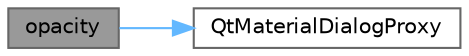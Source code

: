 digraph "opacity"
{
 // LATEX_PDF_SIZE
  bgcolor="transparent";
  edge [fontname=Helvetica,fontsize=10,labelfontname=Helvetica,labelfontsize=10];
  node [fontname=Helvetica,fontsize=10,shape=box,height=0.2,width=0.4];
  rankdir="LR";
  Node1 [id="Node000001",label="opacity",height=0.2,width=0.4,color="gray40", fillcolor="grey60", style="filled", fontcolor="black",tooltip="获取透明度"];
  Node1 -> Node2 [id="edge1_Node000001_Node000002",color="steelblue1",style="solid",tooltip=" "];
  Node2 [id="Node000002",label="QtMaterialDialogProxy",height=0.2,width=0.4,color="grey40", fillcolor="white", style="filled",URL="$class_qt_material_dialog_proxy.html#a1aeae64e223d570e24006e5b01cf9103",tooltip="构造函数，初始化代理窗口"];
}

